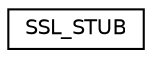 digraph "Graphical Class Hierarchy"
{
  edge [fontname="Helvetica",fontsize="10",labelfontname="Helvetica",labelfontsize="10"];
  node [fontname="Helvetica",fontsize="10",shape=record];
  rankdir="LR";
  Node1 [label="SSL_STUB",height=0.2,width=0.4,color="black", fillcolor="white", style="filled",URL="$struct_s_s_l___s_t_u_b.html"];
}
